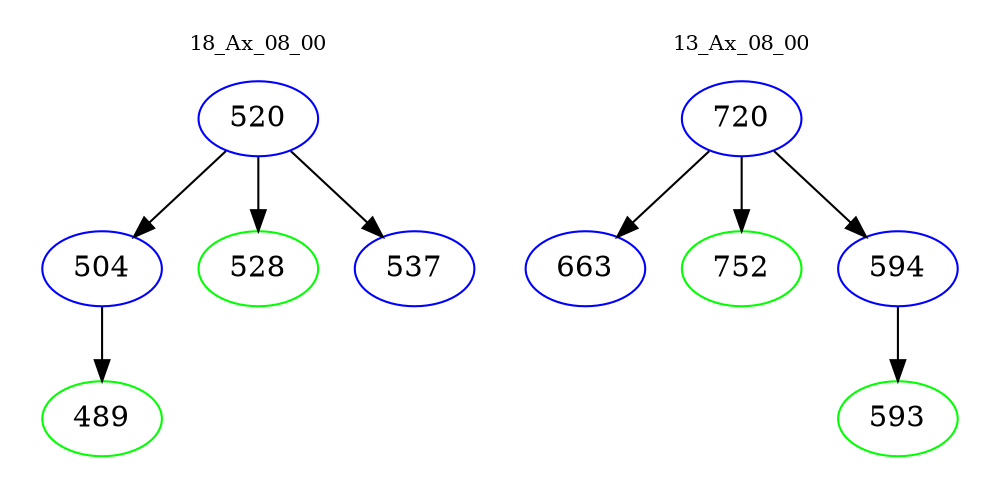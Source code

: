 digraph{
subgraph cluster_0 {
color = white
label = "18_Ax_08_00";
fontsize=10;
T0_520 [label="520", color="blue"]
T0_520 -> T0_504 [color="black"]
T0_504 [label="504", color="blue"]
T0_504 -> T0_489 [color="black"]
T0_489 [label="489", color="green"]
T0_520 -> T0_528 [color="black"]
T0_528 [label="528", color="green"]
T0_520 -> T0_537 [color="black"]
T0_537 [label="537", color="blue"]
}
subgraph cluster_1 {
color = white
label = "13_Ax_08_00";
fontsize=10;
T1_720 [label="720", color="blue"]
T1_720 -> T1_663 [color="black"]
T1_663 [label="663", color="blue"]
T1_720 -> T1_752 [color="black"]
T1_752 [label="752", color="green"]
T1_720 -> T1_594 [color="black"]
T1_594 [label="594", color="blue"]
T1_594 -> T1_593 [color="black"]
T1_593 [label="593", color="green"]
}
}
